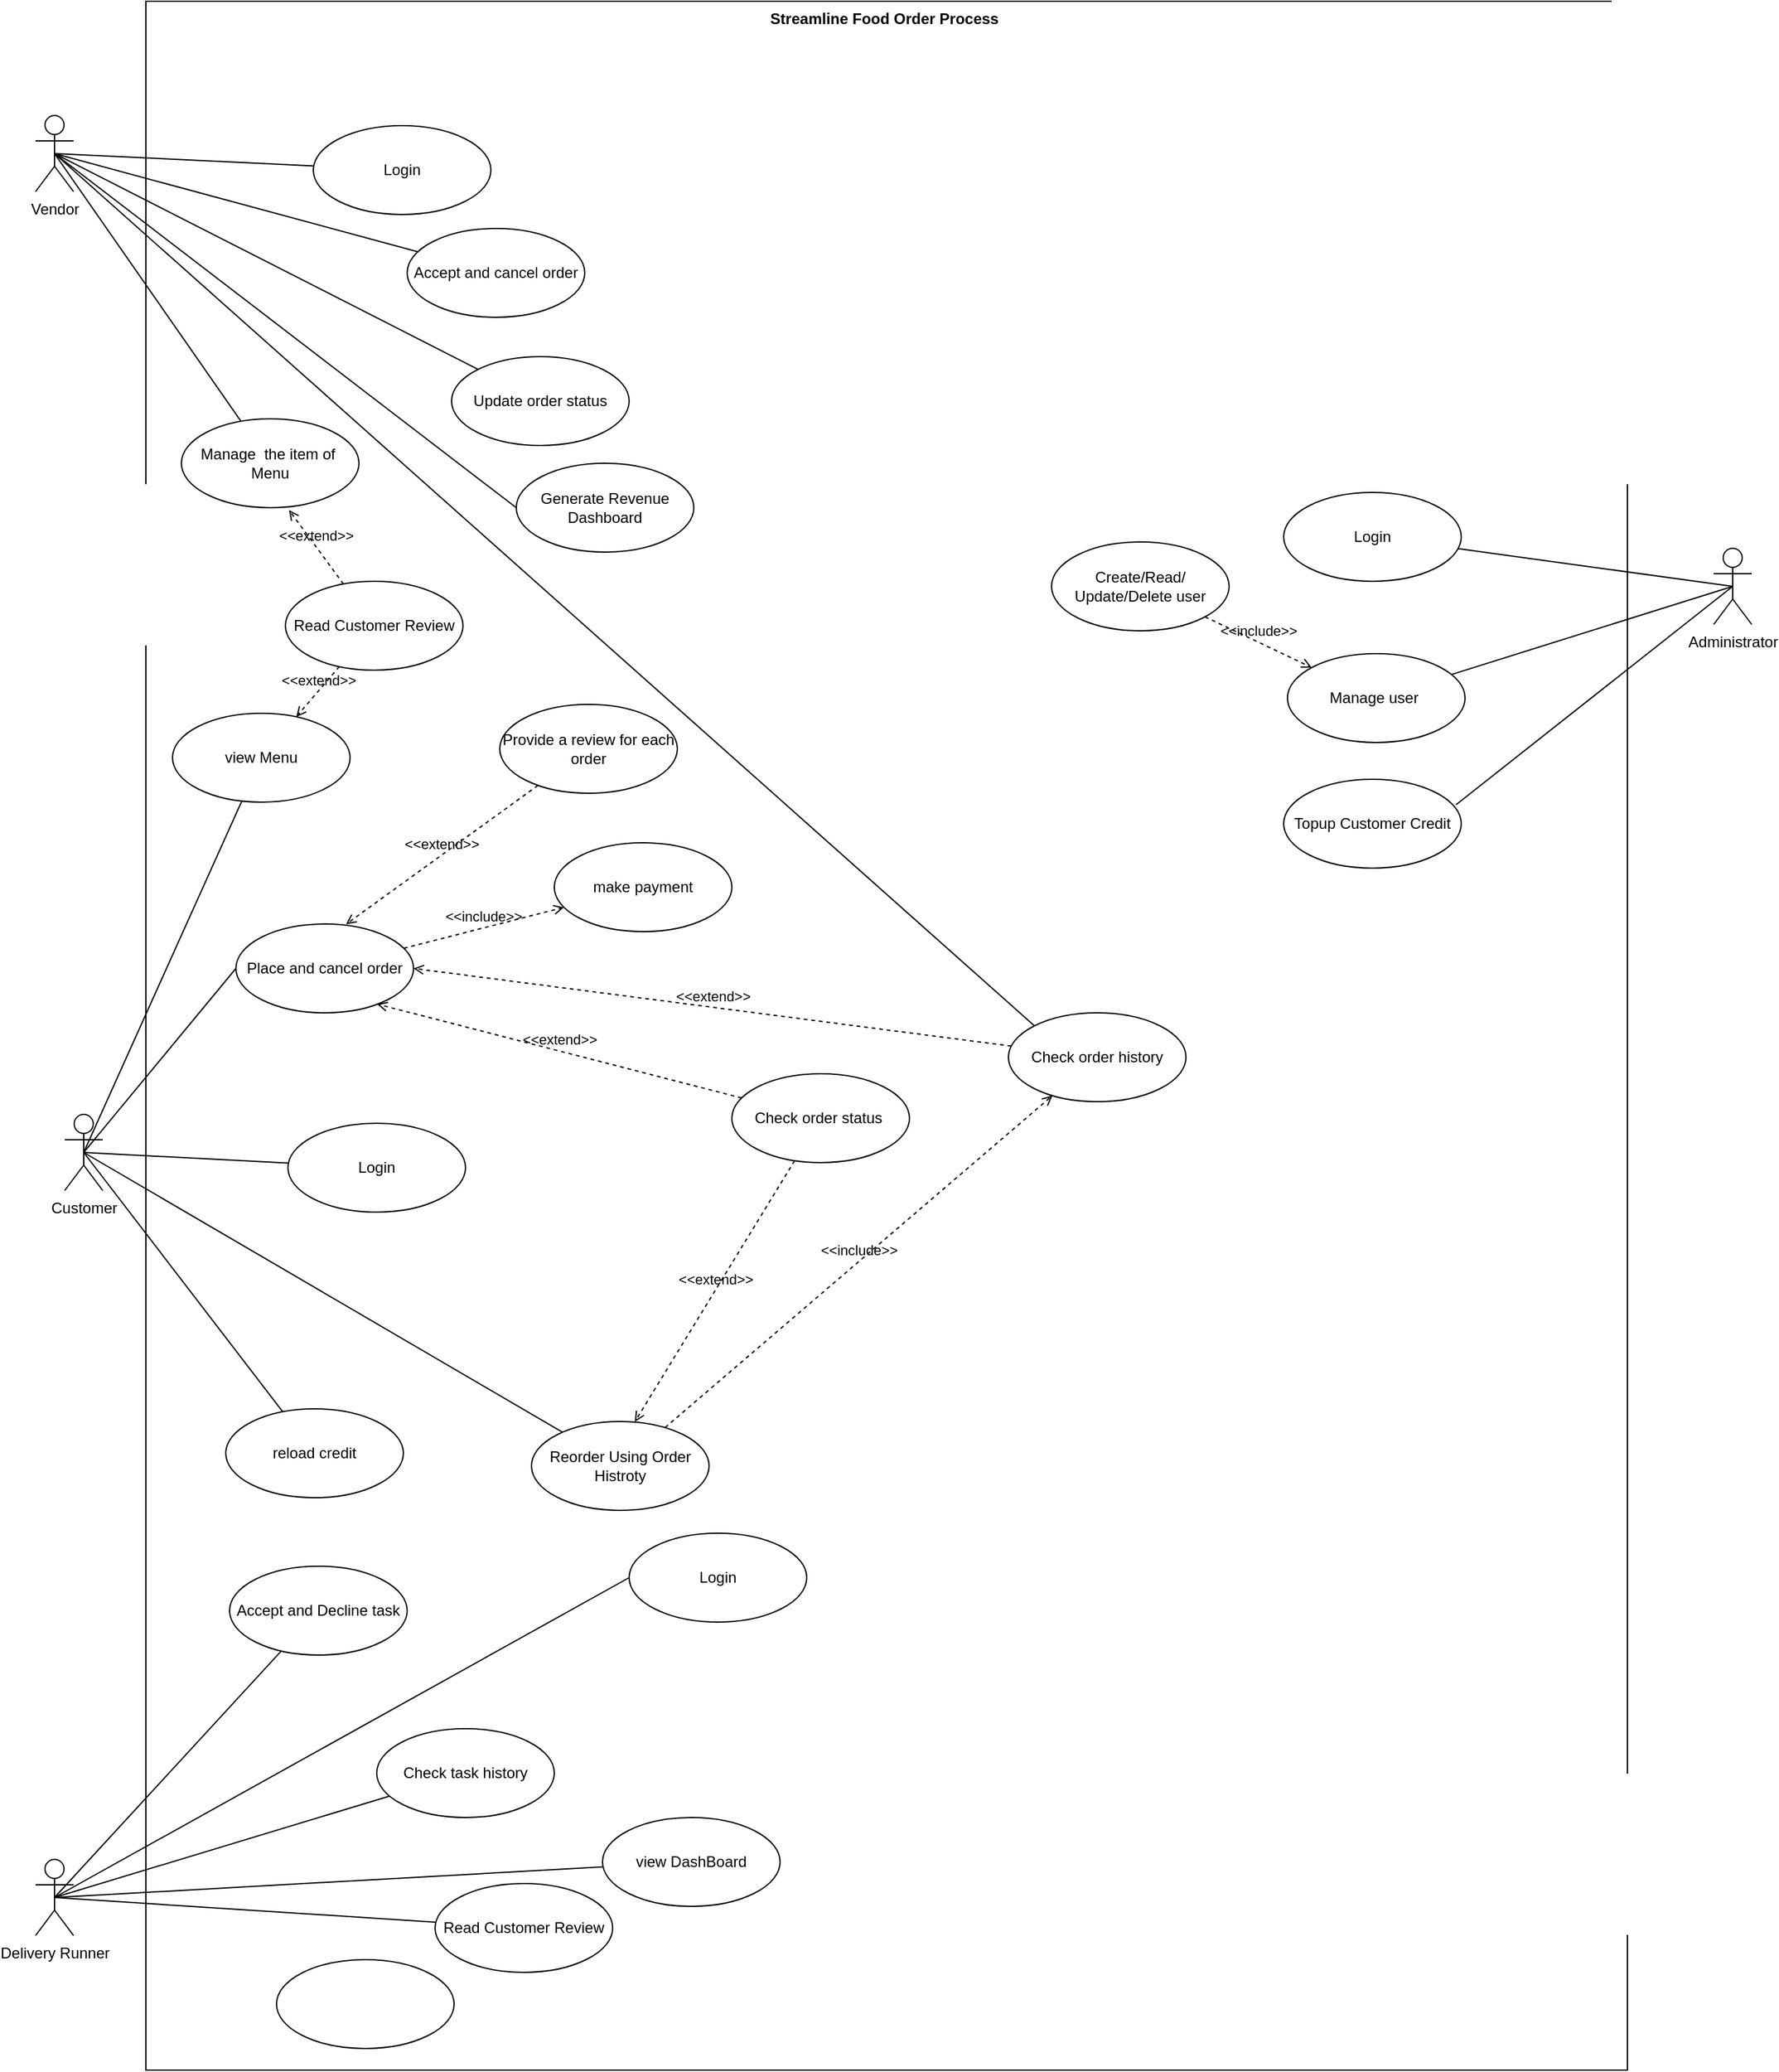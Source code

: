 <mxfile version="22.1.3" type="google" pages="2">
  <diagram id="-yT7sFHrKySfBrnCeoKA" name="Use case">
    <mxGraphModel grid="0" page="0" gridSize="10" guides="1" tooltips="1" connect="1" arrows="1" fold="1" pageScale="1" pageWidth="1100" pageHeight="850" math="0" shadow="0">
      <root>
        <mxCell id="0" />
        <mxCell id="1" parent="0" />
        <mxCell id="5S12iGxORsTtO9OOCeru-2" value="Streamline Food Order Process&amp;nbsp;" style="shape=rect;html=1;verticalAlign=top;fontStyle=1;whiteSpace=wrap;align=center;" vertex="1" parent="1">
          <mxGeometry x="-157" y="-126" width="1168" height="1630" as="geometry" />
        </mxCell>
        <mxCell id="VnBPEFk2TrLwCFHHZM61-1" style="rounded=0;orthogonalLoop=1;jettySize=auto;html=1;exitX=0.5;exitY=0.5;exitDx=0;exitDy=0;exitPerimeter=0;endArrow=none;endFill=0;" edge="1" parent="1" source="5S12iGxORsTtO9OOCeru-4" target="b2FgLGVozto4GYNn-_74-18">
          <mxGeometry relative="1" as="geometry" />
        </mxCell>
        <mxCell id="VnBPEFk2TrLwCFHHZM61-2" style="edgeStyle=none;shape=connector;rounded=0;orthogonalLoop=1;jettySize=auto;html=1;exitX=0.5;exitY=0.5;exitDx=0;exitDy=0;exitPerimeter=0;labelBackgroundColor=default;strokeColor=default;align=center;verticalAlign=middle;fontFamily=Helvetica;fontSize=11;fontColor=default;endArrow=none;endFill=0;" edge="1" parent="1" source="5S12iGxORsTtO9OOCeru-4" target="b2FgLGVozto4GYNn-_74-17">
          <mxGeometry relative="1" as="geometry" />
        </mxCell>
        <mxCell id="VnBPEFk2TrLwCFHHZM61-5" style="edgeStyle=none;shape=connector;rounded=0;orthogonalLoop=1;jettySize=auto;html=1;exitX=0.5;exitY=0.5;exitDx=0;exitDy=0;exitPerimeter=0;entryX=0;entryY=0;entryDx=0;entryDy=0;labelBackgroundColor=default;strokeColor=default;align=center;verticalAlign=middle;fontFamily=Helvetica;fontSize=11;fontColor=default;endArrow=none;endFill=0;" edge="1" parent="1" source="5S12iGxORsTtO9OOCeru-4" target="jC4FGWaPV8YQ0MBhtPWY-45">
          <mxGeometry relative="1" as="geometry" />
        </mxCell>
        <mxCell id="nTkL5l2y081iicoMKGyD-2" style="edgeStyle=none;shape=connector;rounded=0;orthogonalLoop=1;jettySize=auto;html=1;exitX=0.5;exitY=0.5;exitDx=0;exitDy=0;exitPerimeter=0;labelBackgroundColor=default;strokeColor=default;align=center;verticalAlign=middle;fontFamily=Helvetica;fontSize=11;fontColor=default;endArrow=none;endFill=0;" edge="1" parent="1" source="5S12iGxORsTtO9OOCeru-4" target="b2FgLGVozto4GYNn-_74-16">
          <mxGeometry relative="1" as="geometry" />
        </mxCell>
        <mxCell id="nTkL5l2y081iicoMKGyD-4" style="edgeStyle=none;shape=connector;rounded=0;orthogonalLoop=1;jettySize=auto;html=1;exitX=0.5;exitY=0.5;exitDx=0;exitDy=0;exitPerimeter=0;labelBackgroundColor=default;strokeColor=default;align=center;verticalAlign=middle;fontFamily=Helvetica;fontSize=11;fontColor=default;endArrow=none;endFill=0;" edge="1" parent="1" source="5S12iGxORsTtO9OOCeru-4" target="nTkL5l2y081iicoMKGyD-3">
          <mxGeometry relative="1" as="geometry" />
        </mxCell>
        <mxCell id="cJ1G_FCyPd07XdhZHyp8-7" style="edgeStyle=none;shape=connector;rounded=0;orthogonalLoop=1;jettySize=auto;html=1;exitX=0.5;exitY=0.5;exitDx=0;exitDy=0;exitPerimeter=0;entryX=0;entryY=0.5;entryDx=0;entryDy=0;labelBackgroundColor=default;strokeColor=default;align=center;verticalAlign=middle;fontFamily=Helvetica;fontSize=11;fontColor=default;endArrow=none;endFill=0;" edge="1" parent="1" source="5S12iGxORsTtO9OOCeru-4" target="cJ1G_FCyPd07XdhZHyp8-6">
          <mxGeometry relative="1" as="geometry" />
        </mxCell>
        <mxCell id="5S12iGxORsTtO9OOCeru-4" value="Vendor&lt;br&gt;" style="shape=umlActor;html=1;verticalLabelPosition=bottom;verticalAlign=top;align=center;" vertex="1" parent="1">
          <mxGeometry x="-244" y="-36" width="30" height="60" as="geometry" />
        </mxCell>
        <mxCell id="jC4FGWaPV8YQ0MBhtPWY-9" style="rounded=0;orthogonalLoop=1;jettySize=auto;html=1;exitX=0.5;exitY=0.5;exitDx=0;exitDy=0;exitPerimeter=0;endArrow=none;endFill=0;strokeColor=default;" edge="1" parent="1" source="jC4FGWaPV8YQ0MBhtPWY-1" target="jC4FGWaPV8YQ0MBhtPWY-8">
          <mxGeometry relative="1" as="geometry" />
        </mxCell>
        <mxCell id="jC4FGWaPV8YQ0MBhtPWY-30" style="edgeStyle=none;shape=connector;rounded=0;orthogonalLoop=1;jettySize=auto;html=1;exitX=0.5;exitY=0.5;exitDx=0;exitDy=0;exitPerimeter=0;entryX=0;entryY=0.5;entryDx=0;entryDy=0;labelBackgroundColor=default;strokeColor=default;align=center;verticalAlign=middle;fontFamily=Helvetica;fontSize=11;fontColor=default;endArrow=none;endFill=0;" edge="1" parent="1" source="jC4FGWaPV8YQ0MBhtPWY-1" target="jC4FGWaPV8YQ0MBhtPWY-26">
          <mxGeometry relative="1" as="geometry" />
        </mxCell>
        <mxCell id="jC4FGWaPV8YQ0MBhtPWY-31" style="edgeStyle=none;shape=connector;rounded=0;orthogonalLoop=1;jettySize=auto;html=1;exitX=0.5;exitY=0.5;exitDx=0;exitDy=0;exitPerimeter=0;labelBackgroundColor=default;strokeColor=default;align=center;verticalAlign=middle;fontFamily=Helvetica;fontSize=11;fontColor=default;endArrow=none;endFill=0;" edge="1" parent="1" source="jC4FGWaPV8YQ0MBhtPWY-1" target="jC4FGWaPV8YQ0MBhtPWY-32">
          <mxGeometry relative="1" as="geometry">
            <mxPoint x="-49.8" y="892.4" as="targetPoint" />
          </mxGeometry>
        </mxCell>
        <mxCell id="jC4FGWaPV8YQ0MBhtPWY-48" style="edgeStyle=none;shape=connector;rounded=0;orthogonalLoop=1;jettySize=auto;html=1;exitX=0.5;exitY=0.5;exitDx=0;exitDy=0;exitPerimeter=0;labelBackgroundColor=default;strokeColor=default;align=center;verticalAlign=middle;fontFamily=Helvetica;fontSize=11;fontColor=default;endArrow=none;endFill=0;" edge="1" parent="1" source="jC4FGWaPV8YQ0MBhtPWY-1" target="jC4FGWaPV8YQ0MBhtPWY-47">
          <mxGeometry relative="1" as="geometry" />
        </mxCell>
        <mxCell id="nTkL5l2y081iicoMKGyD-6" style="edgeStyle=none;shape=connector;rounded=0;orthogonalLoop=1;jettySize=auto;html=1;exitX=0.5;exitY=0.5;exitDx=0;exitDy=0;exitPerimeter=0;labelBackgroundColor=default;strokeColor=default;align=center;verticalAlign=middle;fontFamily=Helvetica;fontSize=11;fontColor=default;endArrow=none;endFill=0;" edge="1" parent="1" source="jC4FGWaPV8YQ0MBhtPWY-1" target="nTkL5l2y081iicoMKGyD-5">
          <mxGeometry relative="1" as="geometry" />
        </mxCell>
        <mxCell id="jC4FGWaPV8YQ0MBhtPWY-1" value="Customer&lt;br&gt;" style="shape=umlActor;html=1;verticalLabelPosition=bottom;verticalAlign=top;align=center;" vertex="1" parent="1">
          <mxGeometry x="-221" y="751" width="30" height="60" as="geometry" />
        </mxCell>
        <mxCell id="cJ1G_FCyPd07XdhZHyp8-1" style="rounded=0;orthogonalLoop=1;jettySize=auto;html=1;exitX=0.5;exitY=0.5;exitDx=0;exitDy=0;exitPerimeter=0;endArrow=none;endFill=0;" edge="1" parent="1" source="jC4FGWaPV8YQ0MBhtPWY-4" target="b2FgLGVozto4GYNn-_74-15">
          <mxGeometry relative="1" as="geometry" />
        </mxCell>
        <mxCell id="cJ1G_FCyPd07XdhZHyp8-5" style="edgeStyle=none;shape=connector;rounded=0;orthogonalLoop=1;jettySize=auto;html=1;exitX=0.5;exitY=0.5;exitDx=0;exitDy=0;exitPerimeter=0;labelBackgroundColor=default;strokeColor=default;align=center;verticalAlign=middle;fontFamily=Helvetica;fontSize=11;fontColor=default;endArrow=none;endFill=0;" edge="1" parent="1" source="jC4FGWaPV8YQ0MBhtPWY-4" target="cJ1G_FCyPd07XdhZHyp8-2">
          <mxGeometry relative="1" as="geometry" />
        </mxCell>
        <mxCell id="jC4FGWaPV8YQ0MBhtPWY-4" value="Administrator&lt;br&gt;" style="shape=umlActor;html=1;verticalLabelPosition=bottom;verticalAlign=top;align=center;" vertex="1" parent="1">
          <mxGeometry x="1079" y="305" width="30" height="60" as="geometry" />
        </mxCell>
        <mxCell id="vGA-yopVyjrzuShyxS-l-4" style="edgeStyle=none;shape=connector;rounded=0;orthogonalLoop=1;jettySize=auto;html=1;exitX=0.5;exitY=0.5;exitDx=0;exitDy=0;exitPerimeter=0;entryX=0;entryY=0.5;entryDx=0;entryDy=0;labelBackgroundColor=default;strokeColor=default;align=center;verticalAlign=middle;fontFamily=Helvetica;fontSize=11;fontColor=default;endArrow=none;endFill=0;" edge="1" parent="1" source="jC4FGWaPV8YQ0MBhtPWY-5" target="vGA-yopVyjrzuShyxS-l-3">
          <mxGeometry relative="1" as="geometry" />
        </mxCell>
        <mxCell id="oQsA_e4mUuWnnfKAvHGU-3" style="rounded=0;orthogonalLoop=1;jettySize=auto;html=1;exitX=0.5;exitY=0.5;exitDx=0;exitDy=0;exitPerimeter=0;endArrow=none;endFill=0;" edge="1" parent="1" source="jC4FGWaPV8YQ0MBhtPWY-5" target="oQsA_e4mUuWnnfKAvHGU-2">
          <mxGeometry relative="1" as="geometry" />
        </mxCell>
        <mxCell id="oQsA_e4mUuWnnfKAvHGU-6" style="edgeStyle=none;shape=connector;rounded=0;orthogonalLoop=1;jettySize=auto;html=1;exitX=0.5;exitY=0.5;exitDx=0;exitDy=0;exitPerimeter=0;labelBackgroundColor=default;strokeColor=default;align=center;verticalAlign=middle;fontFamily=Helvetica;fontSize=11;fontColor=default;endArrow=none;endFill=0;" edge="1" parent="1" source="jC4FGWaPV8YQ0MBhtPWY-5" target="oQsA_e4mUuWnnfKAvHGU-5">
          <mxGeometry relative="1" as="geometry" />
        </mxCell>
        <mxCell id="oQsA_e4mUuWnnfKAvHGU-9" style="edgeStyle=none;shape=connector;rounded=0;orthogonalLoop=1;jettySize=auto;html=1;exitX=0.5;exitY=0.5;exitDx=0;exitDy=0;exitPerimeter=0;labelBackgroundColor=default;strokeColor=default;align=center;verticalAlign=middle;fontFamily=Helvetica;fontSize=11;fontColor=default;endArrow=none;endFill=0;" edge="1" parent="1" source="jC4FGWaPV8YQ0MBhtPWY-5" target="oQsA_e4mUuWnnfKAvHGU-8">
          <mxGeometry relative="1" as="geometry" />
        </mxCell>
        <mxCell id="oQsA_e4mUuWnnfKAvHGU-11" style="edgeStyle=none;shape=connector;rounded=0;orthogonalLoop=1;jettySize=auto;html=1;exitX=0.5;exitY=0.5;exitDx=0;exitDy=0;exitPerimeter=0;labelBackgroundColor=default;strokeColor=default;align=center;verticalAlign=middle;fontFamily=Helvetica;fontSize=11;fontColor=default;endArrow=none;endFill=0;" edge="1" parent="1" source="jC4FGWaPV8YQ0MBhtPWY-5" target="oQsA_e4mUuWnnfKAvHGU-10">
          <mxGeometry relative="1" as="geometry" />
        </mxCell>
        <mxCell id="jC4FGWaPV8YQ0MBhtPWY-5" value="Delivery Runner&lt;br&gt;" style="shape=umlActor;html=1;verticalLabelPosition=bottom;verticalAlign=top;align=center;" vertex="1" parent="1">
          <mxGeometry x="-244" y="1338" width="30" height="60" as="geometry" />
        </mxCell>
        <mxCell id="jC4FGWaPV8YQ0MBhtPWY-8" value="view Menu" style="ellipse;whiteSpace=wrap;html=1;" vertex="1" parent="1">
          <mxGeometry x="-136" y="435" width="140" height="70" as="geometry" />
        </mxCell>
        <mxCell id="jC4FGWaPV8YQ0MBhtPWY-26" value="Place and cancel order&lt;br&gt;" style="ellipse;whiteSpace=wrap;html=1;" vertex="1" parent="1">
          <mxGeometry x="-86" y="601" width="140" height="70" as="geometry" />
        </mxCell>
        <mxCell id="jC4FGWaPV8YQ0MBhtPWY-28" value="Provide a review for each order" style="ellipse;whiteSpace=wrap;html=1;" vertex="1" parent="1">
          <mxGeometry x="122" y="428" width="140" height="70" as="geometry" />
        </mxCell>
        <mxCell id="jC4FGWaPV8YQ0MBhtPWY-32" value="Reorder Using Order Histroty" style="ellipse;whiteSpace=wrap;html=1;" vertex="1" parent="1">
          <mxGeometry x="147" y="993" width="140" height="70" as="geometry" />
        </mxCell>
        <mxCell id="jC4FGWaPV8YQ0MBhtPWY-36" value="&amp;lt;&amp;lt;include&amp;gt;&amp;gt;" style="html=1;verticalAlign=bottom;labelBackgroundColor=none;endArrow=open;endFill=0;dashed=1;rounded=0;strokeColor=default;align=center;fontFamily=Helvetica;fontSize=11;fontColor=default;shape=connector;" edge="1" parent="1" source="jC4FGWaPV8YQ0MBhtPWY-26" target="jC4FGWaPV8YQ0MBhtPWY-37">
          <mxGeometry width="160" relative="1" as="geometry">
            <mxPoint x="322" y="471" as="sourcePoint" />
            <mxPoint x="162" y="471" as="targetPoint" />
          </mxGeometry>
        </mxCell>
        <mxCell id="jC4FGWaPV8YQ0MBhtPWY-37" value="make payment" style="ellipse;whiteSpace=wrap;html=1;" vertex="1" parent="1">
          <mxGeometry x="165" y="537" width="140" height="70" as="geometry" />
        </mxCell>
        <mxCell id="jC4FGWaPV8YQ0MBhtPWY-40" value="&amp;lt;&amp;lt;extend&amp;gt;&amp;gt;" style="html=1;verticalAlign=bottom;labelBackgroundColor=none;endArrow=open;endFill=0;dashed=1;rounded=0;strokeColor=default;align=center;fontFamily=Helvetica;fontSize=11;fontColor=default;shape=connector;" edge="1" parent="1" source="jC4FGWaPV8YQ0MBhtPWY-41" target="jC4FGWaPV8YQ0MBhtPWY-8">
          <mxGeometry width="160" relative="1" as="geometry">
            <mxPoint x="321.55" y="776.52" as="sourcePoint" />
            <mxPoint x="179.996" y="784.001" as="targetPoint" />
          </mxGeometry>
        </mxCell>
        <mxCell id="jC4FGWaPV8YQ0MBhtPWY-41" value="Read Customer Review" style="ellipse;whiteSpace=wrap;html=1;" vertex="1" parent="1">
          <mxGeometry x="-47" y="331" width="140" height="70" as="geometry" />
        </mxCell>
        <mxCell id="jC4FGWaPV8YQ0MBhtPWY-45" value="Check order history" style="ellipse;whiteSpace=wrap;html=1;" vertex="1" parent="1">
          <mxGeometry x="523" y="671" width="140" height="70" as="geometry" />
        </mxCell>
        <mxCell id="jC4FGWaPV8YQ0MBhtPWY-47" value="reload credit" style="ellipse;whiteSpace=wrap;html=1;" vertex="1" parent="1">
          <mxGeometry x="-94" y="983" width="140" height="70" as="geometry" />
        </mxCell>
        <mxCell id="jC4FGWaPV8YQ0MBhtPWY-50" value="&amp;lt;&amp;lt;extend&amp;gt;&amp;gt;" style="html=1;verticalAlign=bottom;labelBackgroundColor=none;endArrow=open;endFill=0;dashed=1;rounded=0;strokeColor=default;align=center;fontFamily=Helvetica;fontSize=11;fontColor=default;shape=connector;entryX=0.582;entryY=0.003;entryDx=0;entryDy=0;entryPerimeter=0;" edge="1" parent="1" source="jC4FGWaPV8YQ0MBhtPWY-51" target="jC4FGWaPV8YQ0MBhtPWY-32">
          <mxGeometry width="160" relative="1" as="geometry">
            <mxPoint x="348.34" y="674.94" as="sourcePoint" />
            <mxPoint x="179.003" y="644.998" as="targetPoint" />
          </mxGeometry>
        </mxCell>
        <mxCell id="jC4FGWaPV8YQ0MBhtPWY-51" value="Check order status&amp;nbsp;" style="ellipse;whiteSpace=wrap;html=1;" vertex="1" parent="1">
          <mxGeometry x="305" y="719" width="140" height="70" as="geometry" />
        </mxCell>
        <mxCell id="b2FgLGVozto4GYNn-_74-1" value="&amp;lt;&amp;lt;extend&amp;gt;&amp;gt;" style="html=1;verticalAlign=bottom;labelBackgroundColor=none;endArrow=open;endFill=0;dashed=1;rounded=0;strokeColor=default;align=center;fontFamily=Helvetica;fontSize=11;fontColor=default;shape=connector;entryX=1;entryY=0.5;entryDx=0;entryDy=0;" edge="1" parent="1" source="jC4FGWaPV8YQ0MBhtPWY-45" target="jC4FGWaPV8YQ0MBhtPWY-26">
          <mxGeometry width="160" relative="1" as="geometry">
            <mxPoint x="275" y="480" as="sourcePoint" />
            <mxPoint x="176" y="538" as="targetPoint" />
          </mxGeometry>
        </mxCell>
        <mxCell id="b2FgLGVozto4GYNn-_74-2" style="edgeStyle=none;shape=connector;rounded=0;orthogonalLoop=1;jettySize=auto;html=1;entryX=0;entryY=0.5;entryDx=0;entryDy=0;labelBackgroundColor=default;strokeColor=default;align=center;verticalAlign=middle;fontFamily=Helvetica;fontSize=11;fontColor=default;endArrow=none;endFill=0;" edge="1" parent="1" source="jC4FGWaPV8YQ0MBhtPWY-45" target="jC4FGWaPV8YQ0MBhtPWY-45">
          <mxGeometry relative="1" as="geometry" />
        </mxCell>
        <mxCell id="b2FgLGVozto4GYNn-_74-3" value="&amp;lt;&amp;lt;include&amp;gt;&amp;gt;" style="html=1;verticalAlign=bottom;labelBackgroundColor=none;endArrow=open;endFill=0;dashed=1;rounded=0;strokeColor=default;align=center;fontFamily=Helvetica;fontSize=11;fontColor=default;shape=connector;" edge="1" parent="1" source="jC4FGWaPV8YQ0MBhtPWY-32" target="jC4FGWaPV8YQ0MBhtPWY-45">
          <mxGeometry width="160" relative="1" as="geometry">
            <mxPoint x="259" y="401" as="sourcePoint" />
            <mxPoint x="99" y="401" as="targetPoint" />
          </mxGeometry>
        </mxCell>
        <mxCell id="b2FgLGVozto4GYNn-_74-5" value="&amp;lt;&amp;lt;extend&amp;gt;&amp;gt;" style="html=1;verticalAlign=bottom;labelBackgroundColor=none;endArrow=open;endFill=0;dashed=1;rounded=0;strokeColor=default;align=center;fontFamily=Helvetica;fontSize=11;fontColor=default;shape=connector;entryX=0.62;entryY=0.003;entryDx=0;entryDy=0;entryPerimeter=0;" edge="1" parent="1" source="jC4FGWaPV8YQ0MBhtPWY-28" target="jC4FGWaPV8YQ0MBhtPWY-26">
          <mxGeometry width="160" relative="1" as="geometry">
            <mxPoint x="93" y="519" as="sourcePoint" />
            <mxPoint x="-125" y="569" as="targetPoint" />
          </mxGeometry>
        </mxCell>
        <mxCell id="b2FgLGVozto4GYNn-_74-6" value="&amp;lt;&amp;lt;extend&amp;gt;&amp;gt;" style="html=1;verticalAlign=bottom;labelBackgroundColor=none;endArrow=open;endFill=0;dashed=1;rounded=0;strokeColor=default;align=center;fontFamily=Helvetica;fontSize=11;fontColor=default;shape=connector;entryX=0.795;entryY=0.902;entryDx=0;entryDy=0;entryPerimeter=0;" edge="1" parent="1" source="jC4FGWaPV8YQ0MBhtPWY-51" target="jC4FGWaPV8YQ0MBhtPWY-26">
          <mxGeometry width="160" relative="1" as="geometry">
            <mxPoint x="231" y="621" as="sourcePoint" />
            <mxPoint x="117" y="763" as="targetPoint" />
          </mxGeometry>
        </mxCell>
        <mxCell id="b2FgLGVozto4GYNn-_74-15" value="Login" style="ellipse;whiteSpace=wrap;html=1;" vertex="1" parent="1">
          <mxGeometry x="740" y="261" width="140" height="70" as="geometry" />
        </mxCell>
        <mxCell id="b2FgLGVozto4GYNn-_74-16" value="Update order status" style="ellipse;whiteSpace=wrap;html=1;" vertex="1" parent="1">
          <mxGeometry x="84" y="154" width="140" height="70" as="geometry" />
        </mxCell>
        <mxCell id="b2FgLGVozto4GYNn-_74-17" value="Accept and cancel order" style="ellipse;whiteSpace=wrap;html=1;" vertex="1" parent="1">
          <mxGeometry x="49" y="53" width="140" height="70" as="geometry" />
        </mxCell>
        <mxCell id="b2FgLGVozto4GYNn-_74-18" value="Manage&amp;nbsp; the item of&amp;nbsp; Menu" style="ellipse;whiteSpace=wrap;html=1;" vertex="1" parent="1">
          <mxGeometry x="-129" y="203" width="140" height="70" as="geometry" />
        </mxCell>
        <mxCell id="nTkL5l2y081iicoMKGyD-1" value="&amp;lt;&amp;lt;extend&amp;gt;&amp;gt;" style="html=1;verticalAlign=bottom;labelBackgroundColor=none;endArrow=open;endFill=0;dashed=1;rounded=0;strokeColor=default;align=center;fontFamily=Helvetica;fontSize=11;fontColor=default;shape=connector;entryX=0.606;entryY=1.026;entryDx=0;entryDy=0;entryPerimeter=0;" edge="1" parent="1" source="jC4FGWaPV8YQ0MBhtPWY-41" target="b2FgLGVozto4GYNn-_74-18">
          <mxGeometry width="160" relative="1" as="geometry">
            <mxPoint x="-79" y="317" as="sourcePoint" />
            <mxPoint x="-122" y="372" as="targetPoint" />
          </mxGeometry>
        </mxCell>
        <mxCell id="nTkL5l2y081iicoMKGyD-3" value="Login" style="ellipse;whiteSpace=wrap;html=1;" vertex="1" parent="1">
          <mxGeometry x="-25" y="-28" width="140" height="70" as="geometry" />
        </mxCell>
        <mxCell id="nTkL5l2y081iicoMKGyD-5" value="Login" style="ellipse;whiteSpace=wrap;html=1;" vertex="1" parent="1">
          <mxGeometry x="-45" y="758" width="140" height="70" as="geometry" />
        </mxCell>
        <mxCell id="cJ1G_FCyPd07XdhZHyp8-2" value="Manage user&amp;nbsp;" style="ellipse;whiteSpace=wrap;html=1;" vertex="1" parent="1">
          <mxGeometry x="743" y="388" width="140" height="70" as="geometry" />
        </mxCell>
        <mxCell id="cJ1G_FCyPd07XdhZHyp8-3" value="Create/Read/&lt;br&gt;Update/Delete user&lt;br&gt;" style="ellipse;whiteSpace=wrap;html=1;" vertex="1" parent="1">
          <mxGeometry x="557" y="300" width="140" height="70" as="geometry" />
        </mxCell>
        <mxCell id="cJ1G_FCyPd07XdhZHyp8-4" value="&amp;lt;&amp;lt;include&amp;gt;&amp;gt;" style="html=1;verticalAlign=bottom;labelBackgroundColor=none;endArrow=open;endFill=0;dashed=1;rounded=0;strokeColor=default;align=center;fontFamily=Helvetica;fontSize=11;fontColor=default;shape=connector;" edge="1" parent="1" source="cJ1G_FCyPd07XdhZHyp8-3" target="cJ1G_FCyPd07XdhZHyp8-2">
          <mxGeometry width="160" relative="1" as="geometry">
            <mxPoint x="701" y="370" as="sourcePoint" />
            <mxPoint x="826" y="338" as="targetPoint" />
          </mxGeometry>
        </mxCell>
        <mxCell id="cJ1G_FCyPd07XdhZHyp8-6" value="Generate Revenue Dashboard" style="ellipse;whiteSpace=wrap;html=1;" vertex="1" parent="1">
          <mxGeometry x="135" y="238" width="140" height="70" as="geometry" />
        </mxCell>
        <mxCell id="vGA-yopVyjrzuShyxS-l-1" value="Topup Customer Credit" style="ellipse;whiteSpace=wrap;html=1;" vertex="1" parent="1">
          <mxGeometry x="740" y="487" width="140" height="70" as="geometry" />
        </mxCell>
        <mxCell id="vGA-yopVyjrzuShyxS-l-2" style="rounded=0;orthogonalLoop=1;jettySize=auto;html=1;exitX=0.5;exitY=0.5;exitDx=0;exitDy=0;exitPerimeter=0;entryX=0.971;entryY=0.286;entryDx=0;entryDy=0;entryPerimeter=0;endArrow=none;endFill=0;" edge="1" parent="1" source="jC4FGWaPV8YQ0MBhtPWY-4" target="vGA-yopVyjrzuShyxS-l-1">
          <mxGeometry relative="1" as="geometry" />
        </mxCell>
        <mxCell id="vGA-yopVyjrzuShyxS-l-3" value="Login" style="ellipse;whiteSpace=wrap;html=1;" vertex="1" parent="1">
          <mxGeometry x="224" y="1081" width="140" height="70" as="geometry" />
        </mxCell>
        <mxCell id="oQsA_e4mUuWnnfKAvHGU-2" value="view DashBoard" style="ellipse;whiteSpace=wrap;html=1;" vertex="1" parent="1">
          <mxGeometry x="203" y="1305" width="140" height="70" as="geometry" />
        </mxCell>
        <mxCell id="oQsA_e4mUuWnnfKAvHGU-5" value="Read Customer Review" style="ellipse;whiteSpace=wrap;html=1;" vertex="1" parent="1">
          <mxGeometry x="71" y="1357" width="140" height="70" as="geometry" />
        </mxCell>
        <mxCell id="oQsA_e4mUuWnnfKAvHGU-8" value="Accept and Decline task" style="ellipse;whiteSpace=wrap;html=1;" vertex="1" parent="1">
          <mxGeometry x="-91" y="1107" width="140" height="70" as="geometry" />
        </mxCell>
        <mxCell id="oQsA_e4mUuWnnfKAvHGU-10" value="Check task history" style="ellipse;whiteSpace=wrap;html=1;" vertex="1" parent="1">
          <mxGeometry x="25" y="1235" width="140" height="70" as="geometry" />
        </mxCell>
        <mxCell id="oQsA_e4mUuWnnfKAvHGU-12" value="" style="ellipse;whiteSpace=wrap;html=1;" vertex="1" parent="1">
          <mxGeometry x="-54" y="1417" width="140" height="70" as="geometry" />
        </mxCell>
      </root>
    </mxGraphModel>
  </diagram>
  <diagram id="FqV7rLL-AsvrTR5SVu-v" name="class diagram">
    <mxGraphModel grid="0" page="0" gridSize="10" guides="1" tooltips="1" connect="1" arrows="1" fold="1" pageScale="1" pageWidth="1100" pageHeight="850" math="0" shadow="0">
      <root>
        <mxCell id="0" />
        <mxCell id="1" parent="0" />
        <mxCell id="iQT0GIpQPG-4RbalyCgK-31" style="edgeStyle=orthogonalEdgeStyle;html=1;labelBackgroundColor=none;startFill=0;startSize=8;endArrow=open;endFill=0;endSize=16;fontFamily=Verdana;fontSize=12;dashed=1;rounded=0;" edge="1" parent="1" source="iQT0GIpQPG-4RbalyCgK-33" target="iQT0GIpQPG-4RbalyCgK-76">
          <mxGeometry relative="1" as="geometry">
            <Array as="points">
              <mxPoint x="120" y="317" />
              <mxPoint x="360" y="317" />
            </Array>
          </mxGeometry>
        </mxCell>
        <mxCell id="iQT0GIpQPG-4RbalyCgK-32" style="edgeStyle=orthogonalEdgeStyle;html=1;labelBackgroundColor=none;startFill=0;startSize=8;endArrow=diamondThin;endFill=0;endSize=16;fontFamily=Verdana;fontSize=12;rounded=0;" edge="1" parent="1" source="iQT0GIpQPG-4RbalyCgK-33" target="iQT0GIpQPG-4RbalyCgK-76">
          <mxGeometry relative="1" as="geometry">
            <Array as="points">
              <mxPoint x="70" y="367" />
              <mxPoint x="320" y="367" />
            </Array>
          </mxGeometry>
        </mxCell>
        <mxCell id="iQT0GIpQPG-4RbalyCgK-33" value="Classname" style="swimlane;html=1;fontStyle=1;align=center;verticalAlign=top;childLayout=stackLayout;horizontal=1;startSize=26;horizontalStack=0;resizeParent=1;resizeLast=0;collapsible=1;marginBottom=0;swimlaneFillColor=#ffffff;rounded=0;shadow=0;comic=0;labelBackgroundColor=none;strokeWidth=1;fillColor=none;fontFamily=Verdana;fontSize=12" vertex="1" parent="1">
          <mxGeometry x="20" y="20" width="160" height="227" as="geometry" />
        </mxCell>
        <mxCell id="iQT0GIpQPG-4RbalyCgK-34" value="+ field: type" style="text;html=1;strokeColor=none;fillColor=none;align=left;verticalAlign=top;spacingLeft=4;spacingRight=4;whiteSpace=wrap;overflow=hidden;rotatable=0;points=[[0,0.5],[1,0.5]];portConstraint=eastwest;" vertex="1" parent="iQT0GIpQPG-4RbalyCgK-33">
          <mxGeometry y="26" width="160" height="26" as="geometry" />
        </mxCell>
        <mxCell id="iQT0GIpQPG-4RbalyCgK-35" value="+ field: type" style="text;html=1;strokeColor=none;fillColor=none;align=left;verticalAlign=top;spacingLeft=4;spacingRight=4;whiteSpace=wrap;overflow=hidden;rotatable=0;points=[[0,0.5],[1,0.5]];portConstraint=eastwest;" vertex="1" parent="iQT0GIpQPG-4RbalyCgK-33">
          <mxGeometry y="52" width="160" height="26" as="geometry" />
        </mxCell>
        <mxCell id="iQT0GIpQPG-4RbalyCgK-36" value="+ field: type" style="text;html=1;strokeColor=none;fillColor=none;align=left;verticalAlign=top;spacingLeft=4;spacingRight=4;whiteSpace=wrap;overflow=hidden;rotatable=0;points=[[0,0.5],[1,0.5]];portConstraint=eastwest;" vertex="1" parent="iQT0GIpQPG-4RbalyCgK-33">
          <mxGeometry y="78" width="160" height="26" as="geometry" />
        </mxCell>
        <mxCell id="iQT0GIpQPG-4RbalyCgK-37" value="+ field: type" style="text;html=1;strokeColor=none;fillColor=none;align=left;verticalAlign=top;spacingLeft=4;spacingRight=4;whiteSpace=wrap;overflow=hidden;rotatable=0;points=[[0,0.5],[1,0.5]];portConstraint=eastwest;" vertex="1" parent="iQT0GIpQPG-4RbalyCgK-33">
          <mxGeometry y="104" width="160" height="26" as="geometry" />
        </mxCell>
        <mxCell id="iQT0GIpQPG-4RbalyCgK-38" value="+ field: type" style="text;html=1;strokeColor=none;fillColor=none;align=left;verticalAlign=top;spacingLeft=4;spacingRight=4;whiteSpace=wrap;overflow=hidden;rotatable=0;points=[[0,0.5],[1,0.5]];portConstraint=eastwest;" vertex="1" parent="iQT0GIpQPG-4RbalyCgK-33">
          <mxGeometry y="130" width="160" height="26" as="geometry" />
        </mxCell>
        <mxCell id="iQT0GIpQPG-4RbalyCgK-39" value="" style="line;html=1;strokeWidth=1;fillColor=none;align=left;verticalAlign=middle;spacingTop=-1;spacingLeft=3;spacingRight=3;rotatable=0;labelPosition=right;points=[];portConstraint=eastwest;" vertex="1" parent="iQT0GIpQPG-4RbalyCgK-33">
          <mxGeometry y="156" width="160" height="8" as="geometry" />
        </mxCell>
        <mxCell id="iQT0GIpQPG-4RbalyCgK-40" value="+ method(type): type" style="text;html=1;strokeColor=none;fillColor=none;align=left;verticalAlign=top;spacingLeft=4;spacingRight=4;whiteSpace=wrap;overflow=hidden;rotatable=0;points=[[0,0.5],[1,0.5]];portConstraint=eastwest;" vertex="1" parent="iQT0GIpQPG-4RbalyCgK-33">
          <mxGeometry y="164" width="160" height="26" as="geometry" />
        </mxCell>
        <mxCell id="iQT0GIpQPG-4RbalyCgK-41" value="+ method(type): type" style="text;html=1;strokeColor=none;fillColor=none;align=left;verticalAlign=top;spacingLeft=4;spacingRight=4;whiteSpace=wrap;overflow=hidden;rotatable=0;points=[[0,0.5],[1,0.5]];portConstraint=eastwest;" vertex="1" parent="iQT0GIpQPG-4RbalyCgK-33">
          <mxGeometry y="190" width="160" height="26" as="geometry" />
        </mxCell>
        <mxCell id="iQT0GIpQPG-4RbalyCgK-42" style="edgeStyle=elbowEdgeStyle;html=1;labelBackgroundColor=none;startFill=0;startSize=8;endArrow=open;endFill=0;endSize=16;fontFamily=Verdana;fontSize=12;elbow=vertical;dashed=1;rounded=0;" edge="1" parent="1" source="iQT0GIpQPG-4RbalyCgK-43" target="iQT0GIpQPG-4RbalyCgK-54">
          <mxGeometry relative="1" as="geometry" />
        </mxCell>
        <mxCell id="iQT0GIpQPG-4RbalyCgK-43" value="Classname" style="swimlane;html=1;fontStyle=1;align=center;verticalAlign=top;childLayout=stackLayout;horizontal=1;startSize=26;horizontalStack=0;resizeParent=1;resizeLast=0;collapsible=1;marginBottom=0;swimlaneFillColor=#ffffff;rounded=0;shadow=0;comic=0;labelBackgroundColor=none;strokeWidth=1;fillColor=none;fontFamily=Verdana;fontSize=12" vertex="1" parent="1">
          <mxGeometry x="360" y="20" width="160" height="277" as="geometry" />
        </mxCell>
        <mxCell id="iQT0GIpQPG-4RbalyCgK-44" value="+ field: type" style="text;html=1;strokeColor=none;fillColor=none;align=left;verticalAlign=top;spacingLeft=4;spacingRight=4;whiteSpace=wrap;overflow=hidden;rotatable=0;points=[[0,0.5],[1,0.5]];portConstraint=eastwest;" vertex="1" parent="iQT0GIpQPG-4RbalyCgK-43">
          <mxGeometry y="26" width="160" height="26" as="geometry" />
        </mxCell>
        <mxCell id="iQT0GIpQPG-4RbalyCgK-45" value="+ field: type" style="text;html=1;strokeColor=none;fillColor=none;align=left;verticalAlign=top;spacingLeft=4;spacingRight=4;whiteSpace=wrap;overflow=hidden;rotatable=0;points=[[0,0.5],[1,0.5]];portConstraint=eastwest;" vertex="1" parent="iQT0GIpQPG-4RbalyCgK-43">
          <mxGeometry y="52" width="160" height="26" as="geometry" />
        </mxCell>
        <mxCell id="iQT0GIpQPG-4RbalyCgK-46" value="+ field: type" style="text;html=1;strokeColor=none;fillColor=none;align=left;verticalAlign=top;spacingLeft=4;spacingRight=4;whiteSpace=wrap;overflow=hidden;rotatable=0;points=[[0,0.5],[1,0.5]];portConstraint=eastwest;" vertex="1" parent="iQT0GIpQPG-4RbalyCgK-43">
          <mxGeometry y="78" width="160" height="26" as="geometry" />
        </mxCell>
        <mxCell id="iQT0GIpQPG-4RbalyCgK-47" value="+ field: type" style="text;html=1;strokeColor=none;fillColor=none;align=left;verticalAlign=top;spacingLeft=4;spacingRight=4;whiteSpace=wrap;overflow=hidden;rotatable=0;points=[[0,0.5],[1,0.5]];portConstraint=eastwest;" vertex="1" parent="iQT0GIpQPG-4RbalyCgK-43">
          <mxGeometry y="104" width="160" height="26" as="geometry" />
        </mxCell>
        <mxCell id="iQT0GIpQPG-4RbalyCgK-48" value="+ field: type" style="text;html=1;strokeColor=none;fillColor=none;align=left;verticalAlign=top;spacingLeft=4;spacingRight=4;whiteSpace=wrap;overflow=hidden;rotatable=0;points=[[0,0.5],[1,0.5]];portConstraint=eastwest;" vertex="1" parent="iQT0GIpQPG-4RbalyCgK-43">
          <mxGeometry y="130" width="160" height="26" as="geometry" />
        </mxCell>
        <mxCell id="iQT0GIpQPG-4RbalyCgK-49" value="+ field: type" style="text;html=1;strokeColor=none;fillColor=none;align=left;verticalAlign=top;spacingLeft=4;spacingRight=4;whiteSpace=wrap;overflow=hidden;rotatable=0;points=[[0,0.5],[1,0.5]];portConstraint=eastwest;" vertex="1" parent="iQT0GIpQPG-4RbalyCgK-43">
          <mxGeometry y="156" width="160" height="26" as="geometry" />
        </mxCell>
        <mxCell id="iQT0GIpQPG-4RbalyCgK-50" value="" style="line;html=1;strokeWidth=1;fillColor=none;align=left;verticalAlign=middle;spacingTop=-1;spacingLeft=3;spacingRight=3;rotatable=0;labelPosition=right;points=[];portConstraint=eastwest;" vertex="1" parent="iQT0GIpQPG-4RbalyCgK-43">
          <mxGeometry y="182" width="160" height="8" as="geometry" />
        </mxCell>
        <mxCell id="iQT0GIpQPG-4RbalyCgK-51" value="+ method(type): type" style="text;html=1;strokeColor=none;fillColor=none;align=left;verticalAlign=top;spacingLeft=4;spacingRight=4;whiteSpace=wrap;overflow=hidden;rotatable=0;points=[[0,0.5],[1,0.5]];portConstraint=eastwest;" vertex="1" parent="iQT0GIpQPG-4RbalyCgK-43">
          <mxGeometry y="190" width="160" height="26" as="geometry" />
        </mxCell>
        <mxCell id="iQT0GIpQPG-4RbalyCgK-52" value="+ method(type): type" style="text;html=1;strokeColor=none;fillColor=none;align=left;verticalAlign=top;spacingLeft=4;spacingRight=4;whiteSpace=wrap;overflow=hidden;rotatable=0;points=[[0,0.5],[1,0.5]];portConstraint=eastwest;" vertex="1" parent="iQT0GIpQPG-4RbalyCgK-43">
          <mxGeometry y="216" width="160" height="26" as="geometry" />
        </mxCell>
        <mxCell id="iQT0GIpQPG-4RbalyCgK-53" value="+ method(type): type" style="text;html=1;strokeColor=none;fillColor=none;align=left;verticalAlign=top;spacingLeft=4;spacingRight=4;whiteSpace=wrap;overflow=hidden;rotatable=0;points=[[0,0.5],[1,0.5]];portConstraint=eastwest;" vertex="1" parent="iQT0GIpQPG-4RbalyCgK-43">
          <mxGeometry y="242" width="160" height="26" as="geometry" />
        </mxCell>
        <mxCell id="iQT0GIpQPG-4RbalyCgK-54" value="Classname" style="swimlane;html=1;fontStyle=1;align=center;verticalAlign=top;childLayout=stackLayout;horizontal=1;startSize=26;horizontalStack=0;resizeParent=1;resizeLast=0;collapsible=1;marginBottom=0;swimlaneFillColor=#ffffff;rounded=0;shadow=0;comic=0;labelBackgroundColor=none;strokeWidth=1;fillColor=none;fontFamily=Verdana;fontSize=12" vertex="1" parent="1">
          <mxGeometry x="670" y="20" width="160" height="197" as="geometry" />
        </mxCell>
        <mxCell id="iQT0GIpQPG-4RbalyCgK-55" value="+ field: type" style="text;html=1;strokeColor=none;fillColor=none;align=left;verticalAlign=top;spacingLeft=4;spacingRight=4;whiteSpace=wrap;overflow=hidden;rotatable=0;points=[[0,0.5],[1,0.5]];portConstraint=eastwest;" vertex="1" parent="iQT0GIpQPG-4RbalyCgK-54">
          <mxGeometry y="26" width="160" height="26" as="geometry" />
        </mxCell>
        <mxCell id="iQT0GIpQPG-4RbalyCgK-56" value="+ field: type" style="text;html=1;strokeColor=none;fillColor=none;align=left;verticalAlign=top;spacingLeft=4;spacingRight=4;whiteSpace=wrap;overflow=hidden;rotatable=0;points=[[0,0.5],[1,0.5]];portConstraint=eastwest;" vertex="1" parent="iQT0GIpQPG-4RbalyCgK-54">
          <mxGeometry y="52" width="160" height="26" as="geometry" />
        </mxCell>
        <mxCell id="iQT0GIpQPG-4RbalyCgK-57" value="+ field: type" style="text;html=1;strokeColor=none;fillColor=none;align=left;verticalAlign=top;spacingLeft=4;spacingRight=4;whiteSpace=wrap;overflow=hidden;rotatable=0;points=[[0,0.5],[1,0.5]];portConstraint=eastwest;" vertex="1" parent="iQT0GIpQPG-4RbalyCgK-54">
          <mxGeometry y="78" width="160" height="26" as="geometry" />
        </mxCell>
        <mxCell id="iQT0GIpQPG-4RbalyCgK-58" value="+ field: type" style="text;html=1;strokeColor=none;fillColor=none;align=left;verticalAlign=top;spacingLeft=4;spacingRight=4;whiteSpace=wrap;overflow=hidden;rotatable=0;points=[[0,0.5],[1,0.5]];portConstraint=eastwest;" vertex="1" parent="iQT0GIpQPG-4RbalyCgK-54">
          <mxGeometry y="104" width="160" height="26" as="geometry" />
        </mxCell>
        <mxCell id="iQT0GIpQPG-4RbalyCgK-59" value="" style="line;html=1;strokeWidth=1;fillColor=none;align=left;verticalAlign=middle;spacingTop=-1;spacingLeft=3;spacingRight=3;rotatable=0;labelPosition=right;points=[];portConstraint=eastwest;" vertex="1" parent="iQT0GIpQPG-4RbalyCgK-54">
          <mxGeometry y="130" width="160" height="8" as="geometry" />
        </mxCell>
        <mxCell id="iQT0GIpQPG-4RbalyCgK-60" value="+ method(type): type" style="text;html=1;strokeColor=none;fillColor=none;align=left;verticalAlign=top;spacingLeft=4;spacingRight=4;whiteSpace=wrap;overflow=hidden;rotatable=0;points=[[0,0.5],[1,0.5]];portConstraint=eastwest;" vertex="1" parent="iQT0GIpQPG-4RbalyCgK-54">
          <mxGeometry y="138" width="160" height="26" as="geometry" />
        </mxCell>
        <mxCell id="iQT0GIpQPG-4RbalyCgK-61" value="+ method(type): type" style="text;html=1;strokeColor=none;fillColor=none;align=left;verticalAlign=top;spacingLeft=4;spacingRight=4;whiteSpace=wrap;overflow=hidden;rotatable=0;points=[[0,0.5],[1,0.5]];portConstraint=eastwest;" vertex="1" parent="iQT0GIpQPG-4RbalyCgK-54">
          <mxGeometry y="164" width="160" height="26" as="geometry" />
        </mxCell>
        <mxCell id="iQT0GIpQPG-4RbalyCgK-62" style="edgeStyle=elbowEdgeStyle;html=1;labelBackgroundColor=none;startFill=0;startSize=8;endArrow=open;endFill=0;endSize=16;fontFamily=Verdana;fontSize=12;elbow=vertical;dashed=1;rounded=0;" edge="1" parent="1" source="iQT0GIpQPG-4RbalyCgK-76" target="iQT0GIpQPG-4RbalyCgK-63">
          <mxGeometry relative="1" as="geometry" />
        </mxCell>
        <mxCell id="iQT0GIpQPG-4RbalyCgK-63" value="Classname" style="swimlane;html=1;fontStyle=1;align=center;verticalAlign=top;childLayout=stackLayout;horizontal=1;startSize=26;horizontalStack=0;resizeParent=1;resizeLast=0;collapsible=1;marginBottom=0;swimlaneFillColor=#ffffff;rounded=0;shadow=0;comic=0;labelBackgroundColor=none;strokeWidth=1;fillColor=none;fontFamily=Verdana;fontSize=12" vertex="1" parent="1">
          <mxGeometry x="20" y="419.0" width="160" height="300" as="geometry" />
        </mxCell>
        <mxCell id="iQT0GIpQPG-4RbalyCgK-64" value="+ field: type" style="text;html=1;strokeColor=none;fillColor=none;align=left;verticalAlign=top;spacingLeft=4;spacingRight=4;whiteSpace=wrap;overflow=hidden;rotatable=0;points=[[0,0.5],[1,0.5]];portConstraint=eastwest;" vertex="1" parent="iQT0GIpQPG-4RbalyCgK-63">
          <mxGeometry y="26" width="160" height="26" as="geometry" />
        </mxCell>
        <mxCell id="iQT0GIpQPG-4RbalyCgK-65" value="+ field: type" style="text;html=1;strokeColor=none;fillColor=none;align=left;verticalAlign=top;spacingLeft=4;spacingRight=4;whiteSpace=wrap;overflow=hidden;rotatable=0;points=[[0,0.5],[1,0.5]];portConstraint=eastwest;" vertex="1" parent="iQT0GIpQPG-4RbalyCgK-63">
          <mxGeometry y="52" width="160" height="26" as="geometry" />
        </mxCell>
        <mxCell id="iQT0GIpQPG-4RbalyCgK-66" value="+ field: type" style="text;html=1;strokeColor=none;fillColor=none;align=left;verticalAlign=top;spacingLeft=4;spacingRight=4;whiteSpace=wrap;overflow=hidden;rotatable=0;points=[[0,0.5],[1,0.5]];portConstraint=eastwest;" vertex="1" parent="iQT0GIpQPG-4RbalyCgK-63">
          <mxGeometry y="78" width="160" height="26" as="geometry" />
        </mxCell>
        <mxCell id="iQT0GIpQPG-4RbalyCgK-67" value="+ field: type" style="text;html=1;strokeColor=none;fillColor=none;align=left;verticalAlign=top;spacingLeft=4;spacingRight=4;whiteSpace=wrap;overflow=hidden;rotatable=0;points=[[0,0.5],[1,0.5]];portConstraint=eastwest;" vertex="1" parent="iQT0GIpQPG-4RbalyCgK-63">
          <mxGeometry y="104" width="160" height="26" as="geometry" />
        </mxCell>
        <mxCell id="iQT0GIpQPG-4RbalyCgK-68" value="+ field: type" style="text;html=1;strokeColor=none;fillColor=none;align=left;verticalAlign=top;spacingLeft=4;spacingRight=4;whiteSpace=wrap;overflow=hidden;rotatable=0;points=[[0,0.5],[1,0.5]];portConstraint=eastwest;" vertex="1" parent="iQT0GIpQPG-4RbalyCgK-63">
          <mxGeometry y="130" width="160" height="26" as="geometry" />
        </mxCell>
        <mxCell id="iQT0GIpQPG-4RbalyCgK-69" value="+ field: type" style="text;html=1;strokeColor=none;fillColor=none;align=left;verticalAlign=top;spacingLeft=4;spacingRight=4;whiteSpace=wrap;overflow=hidden;rotatable=0;points=[[0,0.5],[1,0.5]];portConstraint=eastwest;" vertex="1" parent="iQT0GIpQPG-4RbalyCgK-63">
          <mxGeometry y="156" width="160" height="26" as="geometry" />
        </mxCell>
        <mxCell id="iQT0GIpQPG-4RbalyCgK-70" value="+ field: type" style="text;html=1;strokeColor=none;fillColor=none;align=left;verticalAlign=top;spacingLeft=4;spacingRight=4;whiteSpace=wrap;overflow=hidden;rotatable=0;points=[[0,0.5],[1,0.5]];portConstraint=eastwest;" vertex="1" parent="iQT0GIpQPG-4RbalyCgK-63">
          <mxGeometry y="182" width="160" height="26" as="geometry" />
        </mxCell>
        <mxCell id="iQT0GIpQPG-4RbalyCgK-71" value="" style="line;html=1;strokeWidth=1;fillColor=none;align=left;verticalAlign=middle;spacingTop=-1;spacingLeft=3;spacingRight=3;rotatable=0;labelPosition=right;points=[];portConstraint=eastwest;" vertex="1" parent="iQT0GIpQPG-4RbalyCgK-63">
          <mxGeometry y="208" width="160" height="8" as="geometry" />
        </mxCell>
        <mxCell id="iQT0GIpQPG-4RbalyCgK-72" value="+ method(type): type" style="text;html=1;strokeColor=none;fillColor=none;align=left;verticalAlign=top;spacingLeft=4;spacingRight=4;whiteSpace=wrap;overflow=hidden;rotatable=0;points=[[0,0.5],[1,0.5]];portConstraint=eastwest;" vertex="1" parent="iQT0GIpQPG-4RbalyCgK-63">
          <mxGeometry y="216" width="160" height="26" as="geometry" />
        </mxCell>
        <mxCell id="iQT0GIpQPG-4RbalyCgK-73" value="+ method(type): type" style="text;html=1;strokeColor=none;fillColor=none;align=left;verticalAlign=top;spacingLeft=4;spacingRight=4;whiteSpace=wrap;overflow=hidden;rotatable=0;points=[[0,0.5],[1,0.5]];portConstraint=eastwest;" vertex="1" parent="iQT0GIpQPG-4RbalyCgK-63">
          <mxGeometry y="242" width="160" height="26" as="geometry" />
        </mxCell>
        <mxCell id="iQT0GIpQPG-4RbalyCgK-74" value="+ method(type): type" style="text;html=1;strokeColor=none;fillColor=none;align=left;verticalAlign=top;spacingLeft=4;spacingRight=4;whiteSpace=wrap;overflow=hidden;rotatable=0;points=[[0,0.5],[1,0.5]];portConstraint=eastwest;" vertex="1" parent="iQT0GIpQPG-4RbalyCgK-63">
          <mxGeometry y="268" width="160" height="26" as="geometry" />
        </mxCell>
        <mxCell id="iQT0GIpQPG-4RbalyCgK-75" style="edgeStyle=elbowEdgeStyle;html=1;labelBackgroundColor=none;startFill=0;startSize=8;endArrow=diamondThin;endFill=0;endSize=16;fontFamily=Verdana;fontSize=12;elbow=vertical;rounded=0;" edge="1" parent="1" source="iQT0GIpQPG-4RbalyCgK-89" target="iQT0GIpQPG-4RbalyCgK-76">
          <mxGeometry relative="1" as="geometry" />
        </mxCell>
        <mxCell id="iQT0GIpQPG-4RbalyCgK-76" value="Classname" style="swimlane;html=1;fontStyle=1;align=center;verticalAlign=top;childLayout=stackLayout;horizontal=1;startSize=26;horizontalStack=0;resizeParent=1;resizeLast=0;collapsible=1;marginBottom=0;swimlaneFillColor=#ffffff;rounded=0;shadow=0;comic=0;labelBackgroundColor=none;strokeWidth=1;fillColor=none;fontFamily=Verdana;fontSize=12" vertex="1" parent="1">
          <mxGeometry x="290" y="419.0" width="160" height="304" as="geometry" />
        </mxCell>
        <mxCell id="iQT0GIpQPG-4RbalyCgK-77" value="+ field: type" style="text;html=1;strokeColor=none;fillColor=none;align=left;verticalAlign=top;spacingLeft=4;spacingRight=4;whiteSpace=wrap;overflow=hidden;rotatable=0;points=[[0,0.5],[1,0.5]];portConstraint=eastwest;" vertex="1" parent="iQT0GIpQPG-4RbalyCgK-76">
          <mxGeometry y="26" width="160" height="26" as="geometry" />
        </mxCell>
        <mxCell id="iQT0GIpQPG-4RbalyCgK-78" value="+ field: type" style="text;html=1;strokeColor=none;fillColor=none;align=left;verticalAlign=top;spacingLeft=4;spacingRight=4;whiteSpace=wrap;overflow=hidden;rotatable=0;points=[[0,0.5],[1,0.5]];portConstraint=eastwest;" vertex="1" parent="iQT0GIpQPG-4RbalyCgK-76">
          <mxGeometry y="52" width="160" height="26" as="geometry" />
        </mxCell>
        <mxCell id="iQT0GIpQPG-4RbalyCgK-79" value="+ field: type" style="text;html=1;strokeColor=none;fillColor=none;align=left;verticalAlign=top;spacingLeft=4;spacingRight=4;whiteSpace=wrap;overflow=hidden;rotatable=0;points=[[0,0.5],[1,0.5]];portConstraint=eastwest;" vertex="1" parent="iQT0GIpQPG-4RbalyCgK-76">
          <mxGeometry y="78" width="160" height="26" as="geometry" />
        </mxCell>
        <mxCell id="iQT0GIpQPG-4RbalyCgK-80" value="+ field: type" style="text;html=1;strokeColor=none;fillColor=none;align=left;verticalAlign=top;spacingLeft=4;spacingRight=4;whiteSpace=wrap;overflow=hidden;rotatable=0;points=[[0,0.5],[1,0.5]];portConstraint=eastwest;" vertex="1" parent="iQT0GIpQPG-4RbalyCgK-76">
          <mxGeometry y="104" width="160" height="26" as="geometry" />
        </mxCell>
        <mxCell id="iQT0GIpQPG-4RbalyCgK-81" value="+ field: type" style="text;html=1;strokeColor=none;fillColor=none;align=left;verticalAlign=top;spacingLeft=4;spacingRight=4;whiteSpace=wrap;overflow=hidden;rotatable=0;points=[[0,0.5],[1,0.5]];portConstraint=eastwest;" vertex="1" parent="iQT0GIpQPG-4RbalyCgK-76">
          <mxGeometry y="130" width="160" height="26" as="geometry" />
        </mxCell>
        <mxCell id="iQT0GIpQPG-4RbalyCgK-82" value="+ field: type" style="text;html=1;strokeColor=none;fillColor=none;align=left;verticalAlign=top;spacingLeft=4;spacingRight=4;whiteSpace=wrap;overflow=hidden;rotatable=0;points=[[0,0.5],[1,0.5]];portConstraint=eastwest;" vertex="1" parent="iQT0GIpQPG-4RbalyCgK-76">
          <mxGeometry y="156" width="160" height="26" as="geometry" />
        </mxCell>
        <mxCell id="iQT0GIpQPG-4RbalyCgK-83" value="" style="line;html=1;strokeWidth=1;fillColor=none;align=left;verticalAlign=middle;spacingTop=-1;spacingLeft=3;spacingRight=3;rotatable=0;labelPosition=right;points=[];portConstraint=eastwest;" vertex="1" parent="iQT0GIpQPG-4RbalyCgK-76">
          <mxGeometry y="182" width="160" height="8" as="geometry" />
        </mxCell>
        <mxCell id="iQT0GIpQPG-4RbalyCgK-84" value="+ method(type): type" style="text;html=1;strokeColor=none;fillColor=none;align=left;verticalAlign=top;spacingLeft=4;spacingRight=4;whiteSpace=wrap;overflow=hidden;rotatable=0;points=[[0,0.5],[1,0.5]];portConstraint=eastwest;" vertex="1" parent="iQT0GIpQPG-4RbalyCgK-76">
          <mxGeometry y="190" width="160" height="26" as="geometry" />
        </mxCell>
        <mxCell id="iQT0GIpQPG-4RbalyCgK-85" value="+ method(type): type" style="text;html=1;strokeColor=none;fillColor=none;align=left;verticalAlign=top;spacingLeft=4;spacingRight=4;whiteSpace=wrap;overflow=hidden;rotatable=0;points=[[0,0.5],[1,0.5]];portConstraint=eastwest;" vertex="1" parent="iQT0GIpQPG-4RbalyCgK-76">
          <mxGeometry y="216" width="160" height="26" as="geometry" />
        </mxCell>
        <mxCell id="iQT0GIpQPG-4RbalyCgK-86" value="+ method(type): type" style="text;html=1;strokeColor=none;fillColor=none;align=left;verticalAlign=top;spacingLeft=4;spacingRight=4;whiteSpace=wrap;overflow=hidden;rotatable=0;points=[[0,0.5],[1,0.5]];portConstraint=eastwest;" vertex="1" parent="iQT0GIpQPG-4RbalyCgK-76">
          <mxGeometry y="242" width="160" height="26" as="geometry" />
        </mxCell>
        <mxCell id="iQT0GIpQPG-4RbalyCgK-87" value="+ method(type): type" style="text;html=1;strokeColor=none;fillColor=none;align=left;verticalAlign=top;spacingLeft=4;spacingRight=4;whiteSpace=wrap;overflow=hidden;rotatable=0;points=[[0,0.5],[1,0.5]];portConstraint=eastwest;" vertex="1" parent="iQT0GIpQPG-4RbalyCgK-76">
          <mxGeometry y="268" width="160" height="26" as="geometry" />
        </mxCell>
        <mxCell id="iQT0GIpQPG-4RbalyCgK-88" style="edgeStyle=orthogonalEdgeStyle;html=1;labelBackgroundColor=none;startFill=0;startSize=8;endArrow=block;endFill=0;endSize=16;fontFamily=Verdana;fontSize=12;rounded=0;" edge="1" parent="1" source="iQT0GIpQPG-4RbalyCgK-89" target="iQT0GIpQPG-4RbalyCgK-54">
          <mxGeometry relative="1" as="geometry">
            <Array as="points">
              <mxPoint x="560" y="367" />
              <mxPoint x="720" y="367" />
            </Array>
          </mxGeometry>
        </mxCell>
        <mxCell id="iQT0GIpQPG-4RbalyCgK-89" value="Classname" style="swimlane;html=1;fontStyle=1;align=center;verticalAlign=top;childLayout=stackLayout;horizontal=1;startSize=26;horizontalStack=0;resizeParent=1;resizeLast=0;collapsible=1;marginBottom=0;swimlaneFillColor=#ffffff;rounded=0;shadow=0;comic=0;labelBackgroundColor=none;strokeWidth=1;fillColor=none;fontFamily=Verdana;fontSize=12" vertex="1" parent="1">
          <mxGeometry x="480" y="419.0" width="160" height="270" as="geometry" />
        </mxCell>
        <mxCell id="iQT0GIpQPG-4RbalyCgK-90" value="+ field: type" style="text;html=1;strokeColor=none;fillColor=none;align=left;verticalAlign=top;spacingLeft=4;spacingRight=4;whiteSpace=wrap;overflow=hidden;rotatable=0;points=[[0,0.5],[1,0.5]];portConstraint=eastwest;" vertex="1" parent="iQT0GIpQPG-4RbalyCgK-89">
          <mxGeometry y="26" width="160" height="26" as="geometry" />
        </mxCell>
        <mxCell id="iQT0GIpQPG-4RbalyCgK-91" value="+ field: type" style="text;html=1;strokeColor=none;fillColor=none;align=left;verticalAlign=top;spacingLeft=4;spacingRight=4;whiteSpace=wrap;overflow=hidden;rotatable=0;points=[[0,0.5],[1,0.5]];portConstraint=eastwest;" vertex="1" parent="iQT0GIpQPG-4RbalyCgK-89">
          <mxGeometry y="52" width="160" height="26" as="geometry" />
        </mxCell>
        <mxCell id="iQT0GIpQPG-4RbalyCgK-92" value="+ field: type" style="text;html=1;strokeColor=none;fillColor=none;align=left;verticalAlign=top;spacingLeft=4;spacingRight=4;whiteSpace=wrap;overflow=hidden;rotatable=0;points=[[0,0.5],[1,0.5]];portConstraint=eastwest;" vertex="1" parent="iQT0GIpQPG-4RbalyCgK-89">
          <mxGeometry y="78" width="160" height="26" as="geometry" />
        </mxCell>
        <mxCell id="iQT0GIpQPG-4RbalyCgK-93" value="+ field: type" style="text;html=1;strokeColor=none;fillColor=none;align=left;verticalAlign=top;spacingLeft=4;spacingRight=4;whiteSpace=wrap;overflow=hidden;rotatable=0;points=[[0,0.5],[1,0.5]];portConstraint=eastwest;" vertex="1" parent="iQT0GIpQPG-4RbalyCgK-89">
          <mxGeometry y="104" width="160" height="26" as="geometry" />
        </mxCell>
        <mxCell id="iQT0GIpQPG-4RbalyCgK-94" value="+ field: type" style="text;html=1;strokeColor=none;fillColor=none;align=left;verticalAlign=top;spacingLeft=4;spacingRight=4;whiteSpace=wrap;overflow=hidden;rotatable=0;points=[[0,0.5],[1,0.5]];portConstraint=eastwest;" vertex="1" parent="iQT0GIpQPG-4RbalyCgK-89">
          <mxGeometry y="130" width="160" height="26" as="geometry" />
        </mxCell>
        <mxCell id="iQT0GIpQPG-4RbalyCgK-95" value="+ field: type" style="text;html=1;strokeColor=none;fillColor=none;align=left;verticalAlign=top;spacingLeft=4;spacingRight=4;whiteSpace=wrap;overflow=hidden;rotatable=0;points=[[0,0.5],[1,0.5]];portConstraint=eastwest;" vertex="1" parent="iQT0GIpQPG-4RbalyCgK-89">
          <mxGeometry y="156" width="160" height="26" as="geometry" />
        </mxCell>
        <mxCell id="iQT0GIpQPG-4RbalyCgK-96" value="+ field: type" style="text;html=1;strokeColor=none;fillColor=none;align=left;verticalAlign=top;spacingLeft=4;spacingRight=4;whiteSpace=wrap;overflow=hidden;rotatable=0;points=[[0,0.5],[1,0.5]];portConstraint=eastwest;" vertex="1" parent="iQT0GIpQPG-4RbalyCgK-89">
          <mxGeometry y="182" width="160" height="26" as="geometry" />
        </mxCell>
        <mxCell id="iQT0GIpQPG-4RbalyCgK-97" value="" style="line;html=1;strokeWidth=1;fillColor=none;align=left;verticalAlign=middle;spacingTop=-1;spacingLeft=3;spacingRight=3;rotatable=0;labelPosition=right;points=[];portConstraint=eastwest;" vertex="1" parent="iQT0GIpQPG-4RbalyCgK-89">
          <mxGeometry y="208" width="160" height="8" as="geometry" />
        </mxCell>
        <mxCell id="iQT0GIpQPG-4RbalyCgK-98" value="+ method(type): type" style="text;html=1;strokeColor=none;fillColor=none;align=left;verticalAlign=top;spacingLeft=4;spacingRight=4;whiteSpace=wrap;overflow=hidden;rotatable=0;points=[[0,0.5],[1,0.5]];portConstraint=eastwest;" vertex="1" parent="iQT0GIpQPG-4RbalyCgK-89">
          <mxGeometry y="216" width="160" height="26" as="geometry" />
        </mxCell>
        <mxCell id="iQT0GIpQPG-4RbalyCgK-99" value="+ method(type): type" style="text;html=1;strokeColor=none;fillColor=none;align=left;verticalAlign=top;spacingLeft=4;spacingRight=4;whiteSpace=wrap;overflow=hidden;rotatable=0;points=[[0,0.5],[1,0.5]];portConstraint=eastwest;" vertex="1" parent="iQT0GIpQPG-4RbalyCgK-89">
          <mxGeometry y="242" width="160" height="26" as="geometry" />
        </mxCell>
        <mxCell id="iQT0GIpQPG-4RbalyCgK-100" style="edgeStyle=orthogonalEdgeStyle;html=1;labelBackgroundColor=none;startFill=0;startSize=8;endArrow=block;endFill=0;endSize=16;fontFamily=Verdana;fontSize=12;rounded=0;" edge="1" parent="1" source="iQT0GIpQPG-4RbalyCgK-101" target="iQT0GIpQPG-4RbalyCgK-54">
          <mxGeometry relative="1" as="geometry" />
        </mxCell>
        <mxCell id="iQT0GIpQPG-4RbalyCgK-101" value="Classname" style="swimlane;html=1;fontStyle=1;align=center;verticalAlign=top;childLayout=stackLayout;horizontal=1;startSize=26;horizontalStack=0;resizeParent=1;resizeLast=0;collapsible=1;marginBottom=0;swimlaneFillColor=#ffffff;rounded=0;shadow=0;comic=0;labelBackgroundColor=none;strokeWidth=1;fillColor=none;fontFamily=Verdana;fontSize=12" vertex="1" parent="1">
          <mxGeometry x="670" y="419" width="160" height="168" as="geometry" />
        </mxCell>
        <mxCell id="iQT0GIpQPG-4RbalyCgK-102" value="+ field: type" style="text;html=1;strokeColor=none;fillColor=none;align=left;verticalAlign=top;spacingLeft=4;spacingRight=4;whiteSpace=wrap;overflow=hidden;rotatable=0;points=[[0,0.5],[1,0.5]];portConstraint=eastwest;" vertex="1" parent="iQT0GIpQPG-4RbalyCgK-101">
          <mxGeometry y="26" width="160" height="26" as="geometry" />
        </mxCell>
        <mxCell id="iQT0GIpQPG-4RbalyCgK-103" value="+ field: type" style="text;html=1;strokeColor=none;fillColor=none;align=left;verticalAlign=top;spacingLeft=4;spacingRight=4;whiteSpace=wrap;overflow=hidden;rotatable=0;points=[[0,0.5],[1,0.5]];portConstraint=eastwest;" vertex="1" parent="iQT0GIpQPG-4RbalyCgK-101">
          <mxGeometry y="52" width="160" height="26" as="geometry" />
        </mxCell>
        <mxCell id="iQT0GIpQPG-4RbalyCgK-104" value="+ field: type" style="text;html=1;strokeColor=none;fillColor=none;align=left;verticalAlign=top;spacingLeft=4;spacingRight=4;whiteSpace=wrap;overflow=hidden;rotatable=0;points=[[0,0.5],[1,0.5]];portConstraint=eastwest;" vertex="1" parent="iQT0GIpQPG-4RbalyCgK-101">
          <mxGeometry y="78" width="160" height="26" as="geometry" />
        </mxCell>
        <mxCell id="iQT0GIpQPG-4RbalyCgK-105" value="+ field: type" style="text;html=1;strokeColor=none;fillColor=none;align=left;verticalAlign=top;spacingLeft=4;spacingRight=4;whiteSpace=wrap;overflow=hidden;rotatable=0;points=[[0,0.5],[1,0.5]];portConstraint=eastwest;" vertex="1" parent="iQT0GIpQPG-4RbalyCgK-101">
          <mxGeometry y="104" width="160" height="26" as="geometry" />
        </mxCell>
        <mxCell id="iQT0GIpQPG-4RbalyCgK-106" value="" style="line;html=1;strokeWidth=1;fillColor=none;align=left;verticalAlign=middle;spacingTop=-1;spacingLeft=3;spacingRight=3;rotatable=0;labelPosition=right;points=[];portConstraint=eastwest;" vertex="1" parent="iQT0GIpQPG-4RbalyCgK-101">
          <mxGeometry y="130" width="160" height="8" as="geometry" />
        </mxCell>
        <mxCell id="iQT0GIpQPG-4RbalyCgK-107" value="+ method(type): type" style="text;html=1;strokeColor=none;fillColor=none;align=left;verticalAlign=top;spacingLeft=4;spacingRight=4;whiteSpace=wrap;overflow=hidden;rotatable=0;points=[[0,0.5],[1,0.5]];portConstraint=eastwest;" vertex="1" parent="iQT0GIpQPG-4RbalyCgK-101">
          <mxGeometry y="138" width="160" height="26" as="geometry" />
        </mxCell>
        <mxCell id="iQT0GIpQPG-4RbalyCgK-108" style="edgeStyle=orthogonalEdgeStyle;html=1;labelBackgroundColor=none;startFill=0;startSize=8;endArrow=block;endFill=0;endSize=16;fontFamily=Verdana;fontSize=12;rounded=0;" edge="1" parent="1" source="iQT0GIpQPG-4RbalyCgK-109" target="iQT0GIpQPG-4RbalyCgK-54">
          <mxGeometry relative="1" as="geometry">
            <Array as="points">
              <mxPoint x="930" y="367" />
              <mxPoint x="780" y="367" />
            </Array>
          </mxGeometry>
        </mxCell>
        <mxCell id="iQT0GIpQPG-4RbalyCgK-109" value="Classname" style="swimlane;html=1;fontStyle=1;align=center;verticalAlign=top;childLayout=stackLayout;horizontal=1;startSize=26;horizontalStack=0;resizeParent=1;resizeLast=0;collapsible=1;marginBottom=0;swimlaneFillColor=#ffffff;rounded=0;shadow=0;comic=0;labelBackgroundColor=none;strokeWidth=1;fillColor=none;fontFamily=Verdana;fontSize=12" vertex="1" parent="1">
          <mxGeometry x="850" y="419.0" width="160" height="147" as="geometry" />
        </mxCell>
        <mxCell id="iQT0GIpQPG-4RbalyCgK-110" value="+ field: type" style="text;html=1;strokeColor=none;fillColor=none;align=left;verticalAlign=top;spacingLeft=4;spacingRight=4;whiteSpace=wrap;overflow=hidden;rotatable=0;points=[[0,0.5],[1,0.5]];portConstraint=eastwest;" vertex="1" parent="iQT0GIpQPG-4RbalyCgK-109">
          <mxGeometry y="26" width="160" height="26" as="geometry" />
        </mxCell>
        <mxCell id="iQT0GIpQPG-4RbalyCgK-111" value="+ field: type" style="text;html=1;strokeColor=none;fillColor=none;align=left;verticalAlign=top;spacingLeft=4;spacingRight=4;whiteSpace=wrap;overflow=hidden;rotatable=0;points=[[0,0.5],[1,0.5]];portConstraint=eastwest;" vertex="1" parent="iQT0GIpQPG-4RbalyCgK-109">
          <mxGeometry y="52" width="160" height="26" as="geometry" />
        </mxCell>
        <mxCell id="iQT0GIpQPG-4RbalyCgK-112" value="" style="line;html=1;strokeWidth=1;fillColor=none;align=left;verticalAlign=middle;spacingTop=-1;spacingLeft=3;spacingRight=3;rotatable=0;labelPosition=right;points=[];portConstraint=eastwest;" vertex="1" parent="iQT0GIpQPG-4RbalyCgK-109">
          <mxGeometry y="78" width="160" height="8" as="geometry" />
        </mxCell>
        <mxCell id="iQT0GIpQPG-4RbalyCgK-113" value="+ method(type): type" style="text;html=1;strokeColor=none;fillColor=none;align=left;verticalAlign=top;spacingLeft=4;spacingRight=4;whiteSpace=wrap;overflow=hidden;rotatable=0;points=[[0,0.5],[1,0.5]];portConstraint=eastwest;" vertex="1" parent="iQT0GIpQPG-4RbalyCgK-109">
          <mxGeometry y="86" width="160" height="26" as="geometry" />
        </mxCell>
        <mxCell id="iQT0GIpQPG-4RbalyCgK-114" value="+ method(type): type" style="text;html=1;strokeColor=none;fillColor=none;align=left;verticalAlign=top;spacingLeft=4;spacingRight=4;whiteSpace=wrap;overflow=hidden;rotatable=0;points=[[0,0.5],[1,0.5]];portConstraint=eastwest;" vertex="1" parent="iQT0GIpQPG-4RbalyCgK-109">
          <mxGeometry y="112" width="160" height="26" as="geometry" />
        </mxCell>
        <mxCell id="iQT0GIpQPG-4RbalyCgK-115" style="edgeStyle=elbowEdgeStyle;html=1;labelBackgroundColor=none;startFill=0;startSize=8;endArrow=diamondThin;endFill=0;endSize=16;fontFamily=Verdana;fontSize=12;elbow=vertical;rounded=0;" edge="1" parent="1" source="iQT0GIpQPG-4RbalyCgK-33" target="iQT0GIpQPG-4RbalyCgK-43">
          <mxGeometry relative="1" as="geometry">
            <mxPoint x="180" y="196.882" as="sourcePoint" />
          </mxGeometry>
        </mxCell>
        <mxCell id="wbuH8kGnE4sP_8_vR7ug-1" value="User&lt;br/&gt;&lt;br&gt;Administrator&lt;br/&gt;&lt;br&gt;Customer&lt;br/&gt;&lt;br&gt;Vendor&lt;br/&gt;&lt;br&gt;DeliveryRunner&lt;br/&gt;&lt;br&gt;&lt;br&gt;Order&lt;br&gt;&lt;br&gt;associates with Customer&lt;br/&gt;&lt;br&gt;associates with Vendor&lt;br/&gt;&lt;br&gt;&lt;br&gt;Menu&lt;br/&gt;&lt;br&gt;&lt;br&gt;associates with Vendor&lt;br/&gt;&lt;br&gt;Notification&lt;br/&gt;&lt;br&gt;sends to User&lt;br/&gt;&lt;br&gt;&lt;br&gt;Payment&lt;br/&gt;&lt;br&gt;&lt;br&gt;associates with Customer&lt;br/&gt;&lt;br&gt;associates with Order&lt;br/&gt;&lt;br&gt;&lt;br&gt;Task&lt;br/&gt;&lt;br&gt;&lt;br&gt;associates with DeliveryRunner&lt;br/&gt;&lt;br&gt;associates with Order" style="text;whiteSpace=wrap;html=1;" vertex="1" parent="1">
          <mxGeometry x="204" y="820" width="340" height="501" as="geometry" />
        </mxCell>
      </root>
    </mxGraphModel>
  </diagram>
</mxfile>
